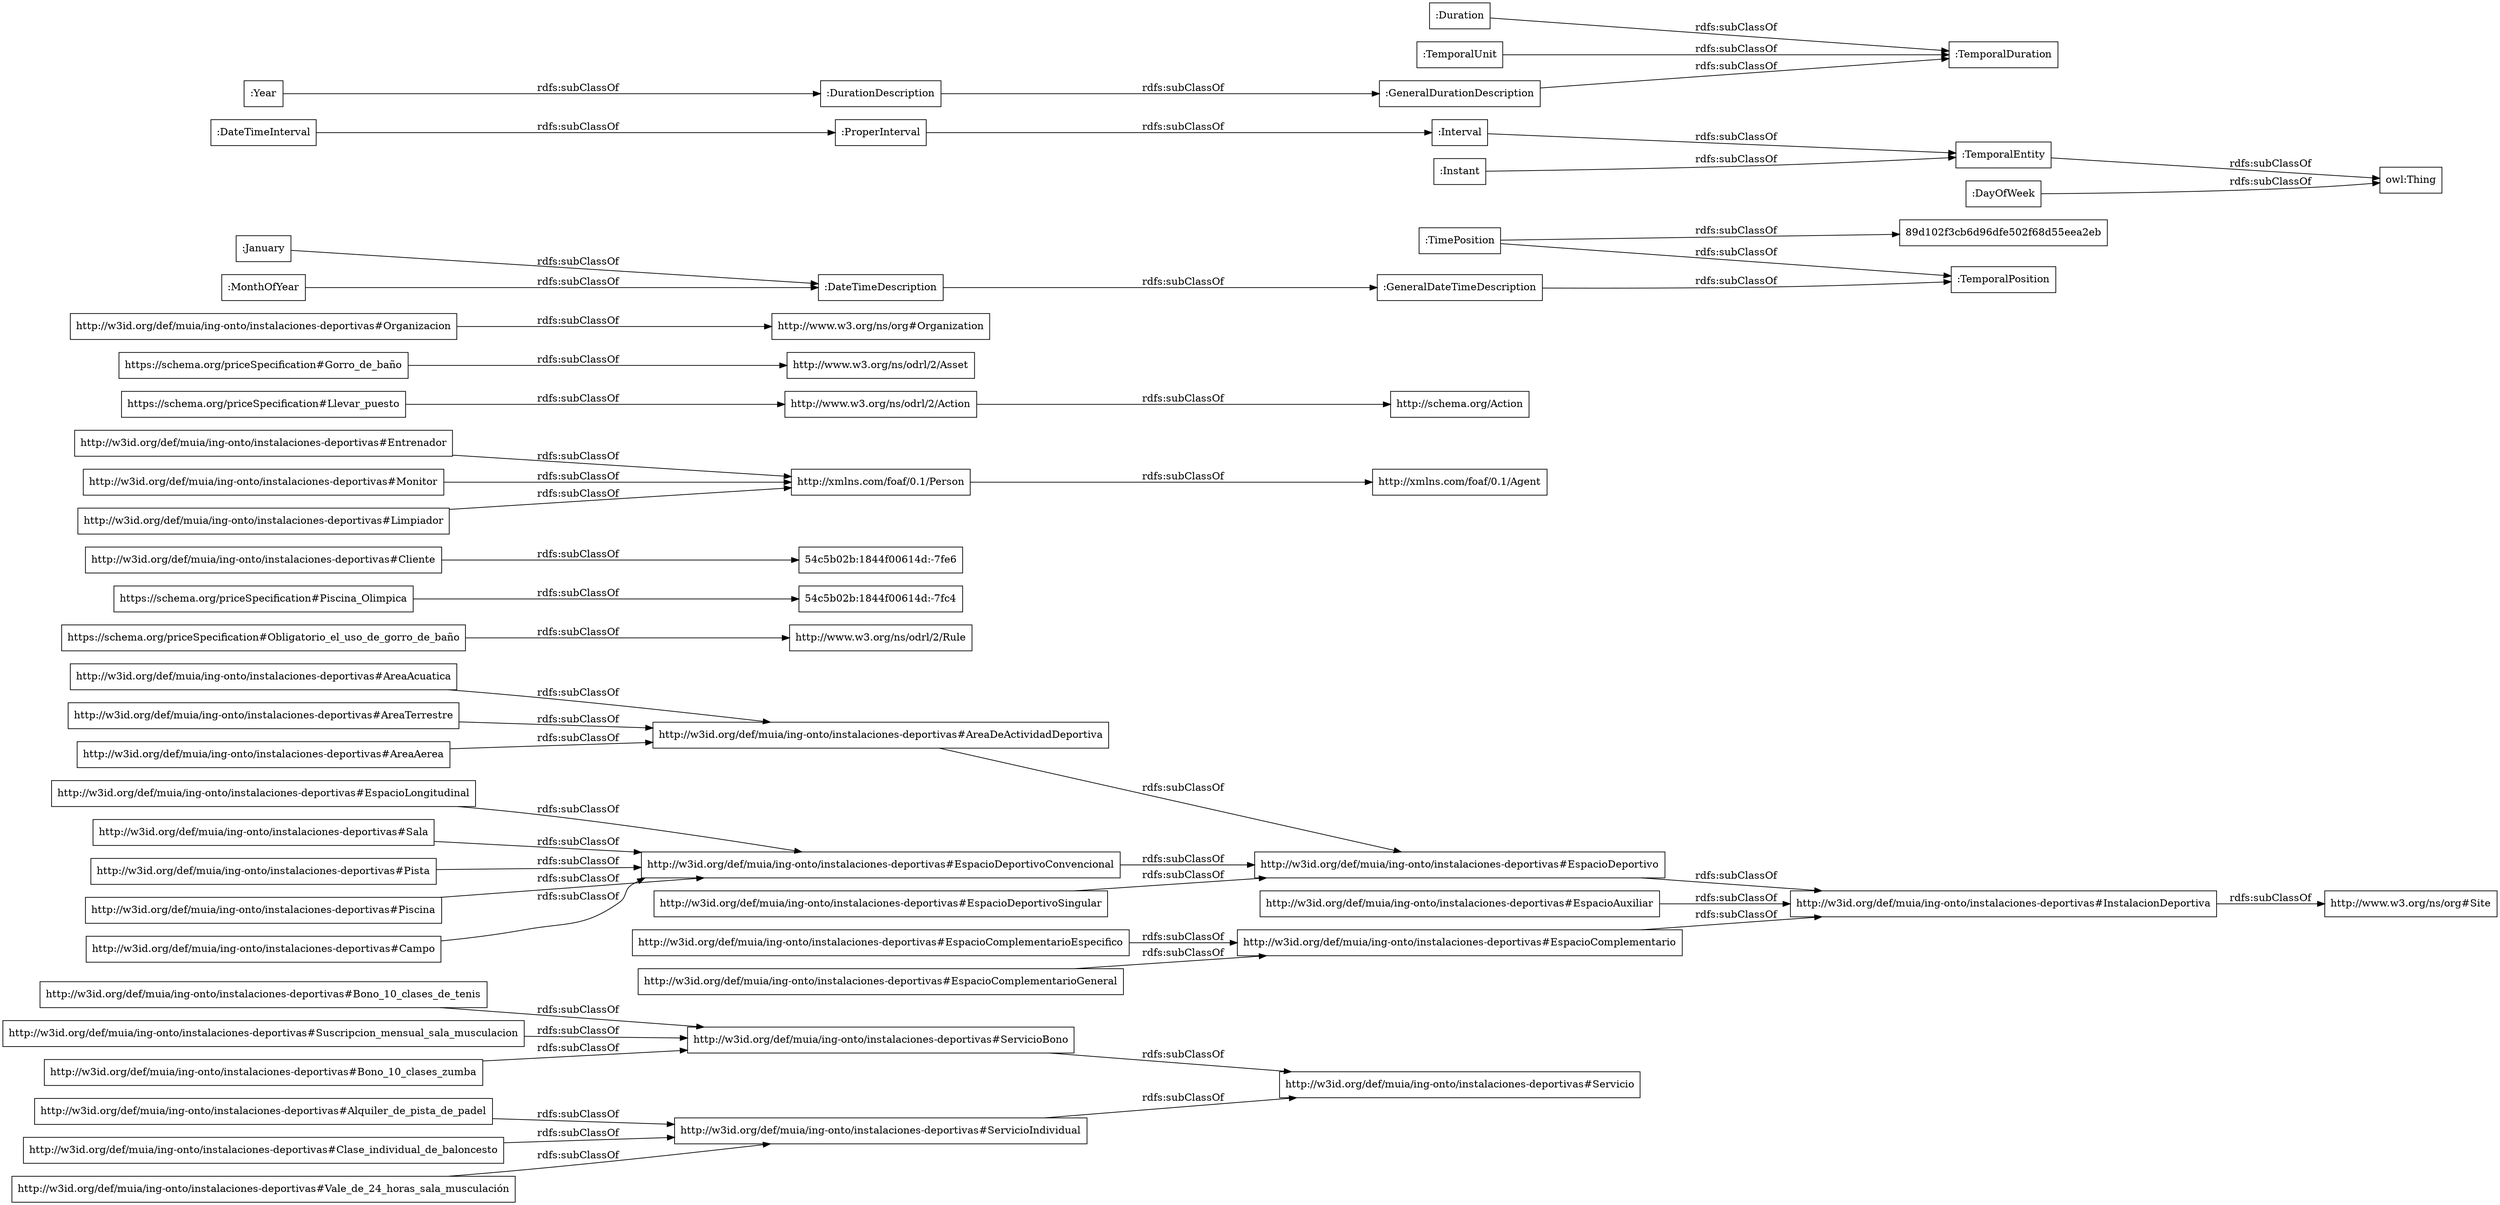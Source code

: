 digraph ar2dtool_diagram { 
rankdir=LR;
size="1000"
node [shape = rectangle, color="black"]; "http://w3id.org/def/muia/ing-onto/instalaciones-deportivas#Alquiler_de_pista_de_padel" "http://w3id.org/def/muia/ing-onto/instalaciones-deportivas#EspacioComplementarioEspecifico" "http://w3id.org/def/muia/ing-onto/instalaciones-deportivas#Vale_de_24_horas_sala_musculación" "http://w3id.org/def/muia/ing-onto/instalaciones-deportivas#EspacioDeportivoSingular" "http://w3id.org/def/muia/ing-onto/instalaciones-deportivas#EspacioComplementario" "http://w3id.org/def/muia/ing-onto/instalaciones-deportivas#Bono_10_clases_de_tenis" "http://w3id.org/def/muia/ing-onto/instalaciones-deportivas#AreaAerea" "http://w3id.org/def/muia/ing-onto/instalaciones-deportivas#Servicio" "http://www.w3.org/ns/odrl/2/Rule" "https://schema.org/priceSpecification#Piscina_Olimpica" "54c5b02b:1844f00614d:-7fe6" "http://w3id.org/def/muia/ing-onto/instalaciones-deportivas#Entrenador" "http://schema.org/Action" "http://xmlns.com/foaf/0.1/Person" "http://w3id.org/def/muia/ing-onto/instalaciones-deportivas#Suscripcion_mensual_sala_musculacion" "http://w3id.org/def/muia/ing-onto/instalaciones-deportivas#Piscina" "http://w3id.org/def/muia/ing-onto/instalaciones-deportivas#EspacioAuxiliar" "http://www.w3.org/ns/odrl/2/Asset" "http://w3id.org/def/muia/ing-onto/instalaciones-deportivas#AreaDeActividadDeportiva" "http://w3id.org/def/muia/ing-onto/instalaciones-deportivas#EspacioComplementarioGeneral" "http://www.w3.org/ns/org#Organization" "http://w3id.org/def/muia/ing-onto/instalaciones-deportivas#Monitor" "http://w3id.org/def/muia/ing-onto/instalaciones-deportivas#Campo" "http://w3id.org/def/muia/ing-onto/instalaciones-deportivas#Limpiador" "http://w3id.org/def/muia/ing-onto/instalaciones-deportivas#EspacioLongitudinal" "http://xmlns.com/foaf/0.1/Agent" "http://www.w3.org/ns/odrl/2/Action" "http://w3id.org/def/muia/ing-onto/instalaciones-deportivas#AreaAcuatica" "http://w3id.org/def/muia/ing-onto/instalaciones-deportivas#Cliente" "54c5b02b:1844f00614d:-7fc4" "http://w3id.org/def/muia/ing-onto/instalaciones-deportivas#Bono_10_clases_zumba" "http://w3id.org/def/muia/ing-onto/instalaciones-deportivas#Sala" "https://schema.org/priceSpecification#Llevar_puesto" "http://w3id.org/def/muia/ing-onto/instalaciones-deportivas#ServicioBono" "http://w3id.org/def/muia/ing-onto/instalaciones-deportivas#InstalacionDeportiva" "http://w3id.org/def/muia/ing-onto/instalaciones-deportivas#Organizacion" "https://schema.org/priceSpecification#Obligatorio_el_uso_de_gorro_de_baño" "http://w3id.org/def/muia/ing-onto/instalaciones-deportivas#EspacioDeportivo" "http://w3id.org/def/muia/ing-onto/instalaciones-deportivas#Clase_individual_de_baloncesto" "http://www.w3.org/ns/org#Site" "http://w3id.org/def/muia/ing-onto/instalaciones-deportivas#Pista" "http://w3id.org/def/muia/ing-onto/instalaciones-deportivas#AreaTerrestre" "https://schema.org/priceSpecification#Gorro_de_baño" "http://w3id.org/def/muia/ing-onto/instalaciones-deportivas#ServicioIndividual" "http://w3id.org/def/muia/ing-onto/instalaciones-deportivas#EspacioDeportivoConvencional" ":GeneralDateTimeDescription" ":DateTimeInterval" ":DurationDescription" ":TemporalDuration" ":Duration" ":GeneralDurationDescription" ":January" ":ProperInterval" ":TimePosition" ":TemporalPosition" ":Interval" ":TemporalEntity" ":Year" ":MonthOfYear" ":DateTimeDescription" "89d102f3cb6d96dfe502f68d55eea2eb" ":TemporalUnit" ":Instant" ":DayOfWeek" ; /*classes style*/
	":DateTimeDescription" -> ":GeneralDateTimeDescription" [ label = "rdfs:subClassOf" ];
	"http://w3id.org/def/muia/ing-onto/instalaciones-deportivas#EspacioLongitudinal" -> "http://w3id.org/def/muia/ing-onto/instalaciones-deportivas#EspacioDeportivoConvencional" [ label = "rdfs:subClassOf" ];
	"http://w3id.org/def/muia/ing-onto/instalaciones-deportivas#Alquiler_de_pista_de_padel" -> "http://w3id.org/def/muia/ing-onto/instalaciones-deportivas#ServicioIndividual" [ label = "rdfs:subClassOf" ];
	"http://w3id.org/def/muia/ing-onto/instalaciones-deportivas#AreaAerea" -> "http://w3id.org/def/muia/ing-onto/instalaciones-deportivas#AreaDeActividadDeportiva" [ label = "rdfs:subClassOf" ];
	"http://w3id.org/def/muia/ing-onto/instalaciones-deportivas#Suscripcion_mensual_sala_musculacion" -> "http://w3id.org/def/muia/ing-onto/instalaciones-deportivas#ServicioBono" [ label = "rdfs:subClassOf" ];
	":Instant" -> ":TemporalEntity" [ label = "rdfs:subClassOf" ];
	"http://w3id.org/def/muia/ing-onto/instalaciones-deportivas#Piscina" -> "http://w3id.org/def/muia/ing-onto/instalaciones-deportivas#EspacioDeportivoConvencional" [ label = "rdfs:subClassOf" ];
	"http://w3id.org/def/muia/ing-onto/instalaciones-deportivas#EspacioAuxiliar" -> "http://w3id.org/def/muia/ing-onto/instalaciones-deportivas#InstalacionDeportiva" [ label = "rdfs:subClassOf" ];
	"https://schema.org/priceSpecification#Piscina_Olimpica" -> "54c5b02b:1844f00614d:-7fc4" [ label = "rdfs:subClassOf" ];
	"http://w3id.org/def/muia/ing-onto/instalaciones-deportivas#Monitor" -> "http://xmlns.com/foaf/0.1/Person" [ label = "rdfs:subClassOf" ];
	"http://w3id.org/def/muia/ing-onto/instalaciones-deportivas#EspacioComplementarioGeneral" -> "http://w3id.org/def/muia/ing-onto/instalaciones-deportivas#EspacioComplementario" [ label = "rdfs:subClassOf" ];
	"http://w3id.org/def/muia/ing-onto/instalaciones-deportivas#Limpiador" -> "http://xmlns.com/foaf/0.1/Person" [ label = "rdfs:subClassOf" ];
	":ProperInterval" -> ":Interval" [ label = "rdfs:subClassOf" ];
	"http://w3id.org/def/muia/ing-onto/instalaciones-deportivas#Sala" -> "http://w3id.org/def/muia/ing-onto/instalaciones-deportivas#EspacioDeportivoConvencional" [ label = "rdfs:subClassOf" ];
	"http://w3id.org/def/muia/ing-onto/instalaciones-deportivas#EspacioComplementario" -> "http://w3id.org/def/muia/ing-onto/instalaciones-deportivas#InstalacionDeportiva" [ label = "rdfs:subClassOf" ];
	"http://w3id.org/def/muia/ing-onto/instalaciones-deportivas#ServicioBono" -> "http://w3id.org/def/muia/ing-onto/instalaciones-deportivas#Servicio" [ label = "rdfs:subClassOf" ];
	"http://w3id.org/def/muia/ing-onto/instalaciones-deportivas#Pista" -> "http://w3id.org/def/muia/ing-onto/instalaciones-deportivas#EspacioDeportivoConvencional" [ label = "rdfs:subClassOf" ];
	"http://w3id.org/def/muia/ing-onto/instalaciones-deportivas#Bono_10_clases_zumba" -> "http://w3id.org/def/muia/ing-onto/instalaciones-deportivas#ServicioBono" [ label = "rdfs:subClassOf" ];
	":MonthOfYear" -> ":DateTimeDescription" [ label = "rdfs:subClassOf" ];
	"http://w3id.org/def/muia/ing-onto/instalaciones-deportivas#Bono_10_clases_de_tenis" -> "http://w3id.org/def/muia/ing-onto/instalaciones-deportivas#ServicioBono" [ label = "rdfs:subClassOf" ];
	"http://w3id.org/def/muia/ing-onto/instalaciones-deportivas#Campo" -> "http://w3id.org/def/muia/ing-onto/instalaciones-deportivas#EspacioDeportivoConvencional" [ label = "rdfs:subClassOf" ];
	"http://w3id.org/def/muia/ing-onto/instalaciones-deportivas#EspacioDeportivoConvencional" -> "http://w3id.org/def/muia/ing-onto/instalaciones-deportivas#EspacioDeportivo" [ label = "rdfs:subClassOf" ];
	"http://w3id.org/def/muia/ing-onto/instalaciones-deportivas#EspacioDeportivoSingular" -> "http://w3id.org/def/muia/ing-onto/instalaciones-deportivas#EspacioDeportivo" [ label = "rdfs:subClassOf" ];
	":Duration" -> ":TemporalDuration" [ label = "rdfs:subClassOf" ];
	"http://w3id.org/def/muia/ing-onto/instalaciones-deportivas#EspacioComplementarioEspecifico" -> "http://w3id.org/def/muia/ing-onto/instalaciones-deportivas#EspacioComplementario" [ label = "rdfs:subClassOf" ];
	"https://schema.org/priceSpecification#Gorro_de_baño" -> "http://www.w3.org/ns/odrl/2/Asset" [ label = "rdfs:subClassOf" ];
	"https://schema.org/priceSpecification#Obligatorio_el_uso_de_gorro_de_baño" -> "http://www.w3.org/ns/odrl/2/Rule" [ label = "rdfs:subClassOf" ];
	"http://w3id.org/def/muia/ing-onto/instalaciones-deportivas#EspacioDeportivo" -> "http://w3id.org/def/muia/ing-onto/instalaciones-deportivas#InstalacionDeportiva" [ label = "rdfs:subClassOf" ];
	"http://w3id.org/def/muia/ing-onto/instalaciones-deportivas#AreaAcuatica" -> "http://w3id.org/def/muia/ing-onto/instalaciones-deportivas#AreaDeActividadDeportiva" [ label = "rdfs:subClassOf" ];
	":TimePosition" -> "89d102f3cb6d96dfe502f68d55eea2eb" [ label = "rdfs:subClassOf" ];
	":TimePosition" -> ":TemporalPosition" [ label = "rdfs:subClassOf" ];
	":TemporalEntity" -> "owl:Thing" [ label = "rdfs:subClassOf" ];
	":GeneralDurationDescription" -> ":TemporalDuration" [ label = "rdfs:subClassOf" ];
	"http://www.w3.org/ns/odrl/2/Action" -> "http://schema.org/Action" [ label = "rdfs:subClassOf" ];
	":DateTimeInterval" -> ":ProperInterval" [ label = "rdfs:subClassOf" ];
	"https://schema.org/priceSpecification#Llevar_puesto" -> "http://www.w3.org/ns/odrl/2/Action" [ label = "rdfs:subClassOf" ];
	"http://w3id.org/def/muia/ing-onto/instalaciones-deportivas#Entrenador" -> "http://xmlns.com/foaf/0.1/Person" [ label = "rdfs:subClassOf" ];
	"http://w3id.org/def/muia/ing-onto/instalaciones-deportivas#Vale_de_24_horas_sala_musculación" -> "http://w3id.org/def/muia/ing-onto/instalaciones-deportivas#ServicioIndividual" [ label = "rdfs:subClassOf" ];
	"http://w3id.org/def/muia/ing-onto/instalaciones-deportivas#InstalacionDeportiva" -> "http://www.w3.org/ns/org#Site" [ label = "rdfs:subClassOf" ];
	":Interval" -> ":TemporalEntity" [ label = "rdfs:subClassOf" ];
	"http://xmlns.com/foaf/0.1/Person" -> "http://xmlns.com/foaf/0.1/Agent" [ label = "rdfs:subClassOf" ];
	":GeneralDateTimeDescription" -> ":TemporalPosition" [ label = "rdfs:subClassOf" ];
	"http://w3id.org/def/muia/ing-onto/instalaciones-deportivas#Clase_individual_de_baloncesto" -> "http://w3id.org/def/muia/ing-onto/instalaciones-deportivas#ServicioIndividual" [ label = "rdfs:subClassOf" ];
	":January" -> ":DateTimeDescription" [ label = "rdfs:subClassOf" ];
	"http://w3id.org/def/muia/ing-onto/instalaciones-deportivas#Cliente" -> "54c5b02b:1844f00614d:-7fe6" [ label = "rdfs:subClassOf" ];
	"http://w3id.org/def/muia/ing-onto/instalaciones-deportivas#ServicioIndividual" -> "http://w3id.org/def/muia/ing-onto/instalaciones-deportivas#Servicio" [ label = "rdfs:subClassOf" ];
	":DayOfWeek" -> "owl:Thing" [ label = "rdfs:subClassOf" ];
	"http://w3id.org/def/muia/ing-onto/instalaciones-deportivas#AreaDeActividadDeportiva" -> "http://w3id.org/def/muia/ing-onto/instalaciones-deportivas#EspacioDeportivo" [ label = "rdfs:subClassOf" ];
	"http://w3id.org/def/muia/ing-onto/instalaciones-deportivas#AreaTerrestre" -> "http://w3id.org/def/muia/ing-onto/instalaciones-deportivas#AreaDeActividadDeportiva" [ label = "rdfs:subClassOf" ];
	":Year" -> ":DurationDescription" [ label = "rdfs:subClassOf" ];
	"http://w3id.org/def/muia/ing-onto/instalaciones-deportivas#Organizacion" -> "http://www.w3.org/ns/org#Organization" [ label = "rdfs:subClassOf" ];
	":DurationDescription" -> ":GeneralDurationDescription" [ label = "rdfs:subClassOf" ];
	":TemporalUnit" -> ":TemporalDuration" [ label = "rdfs:subClassOf" ];

}
